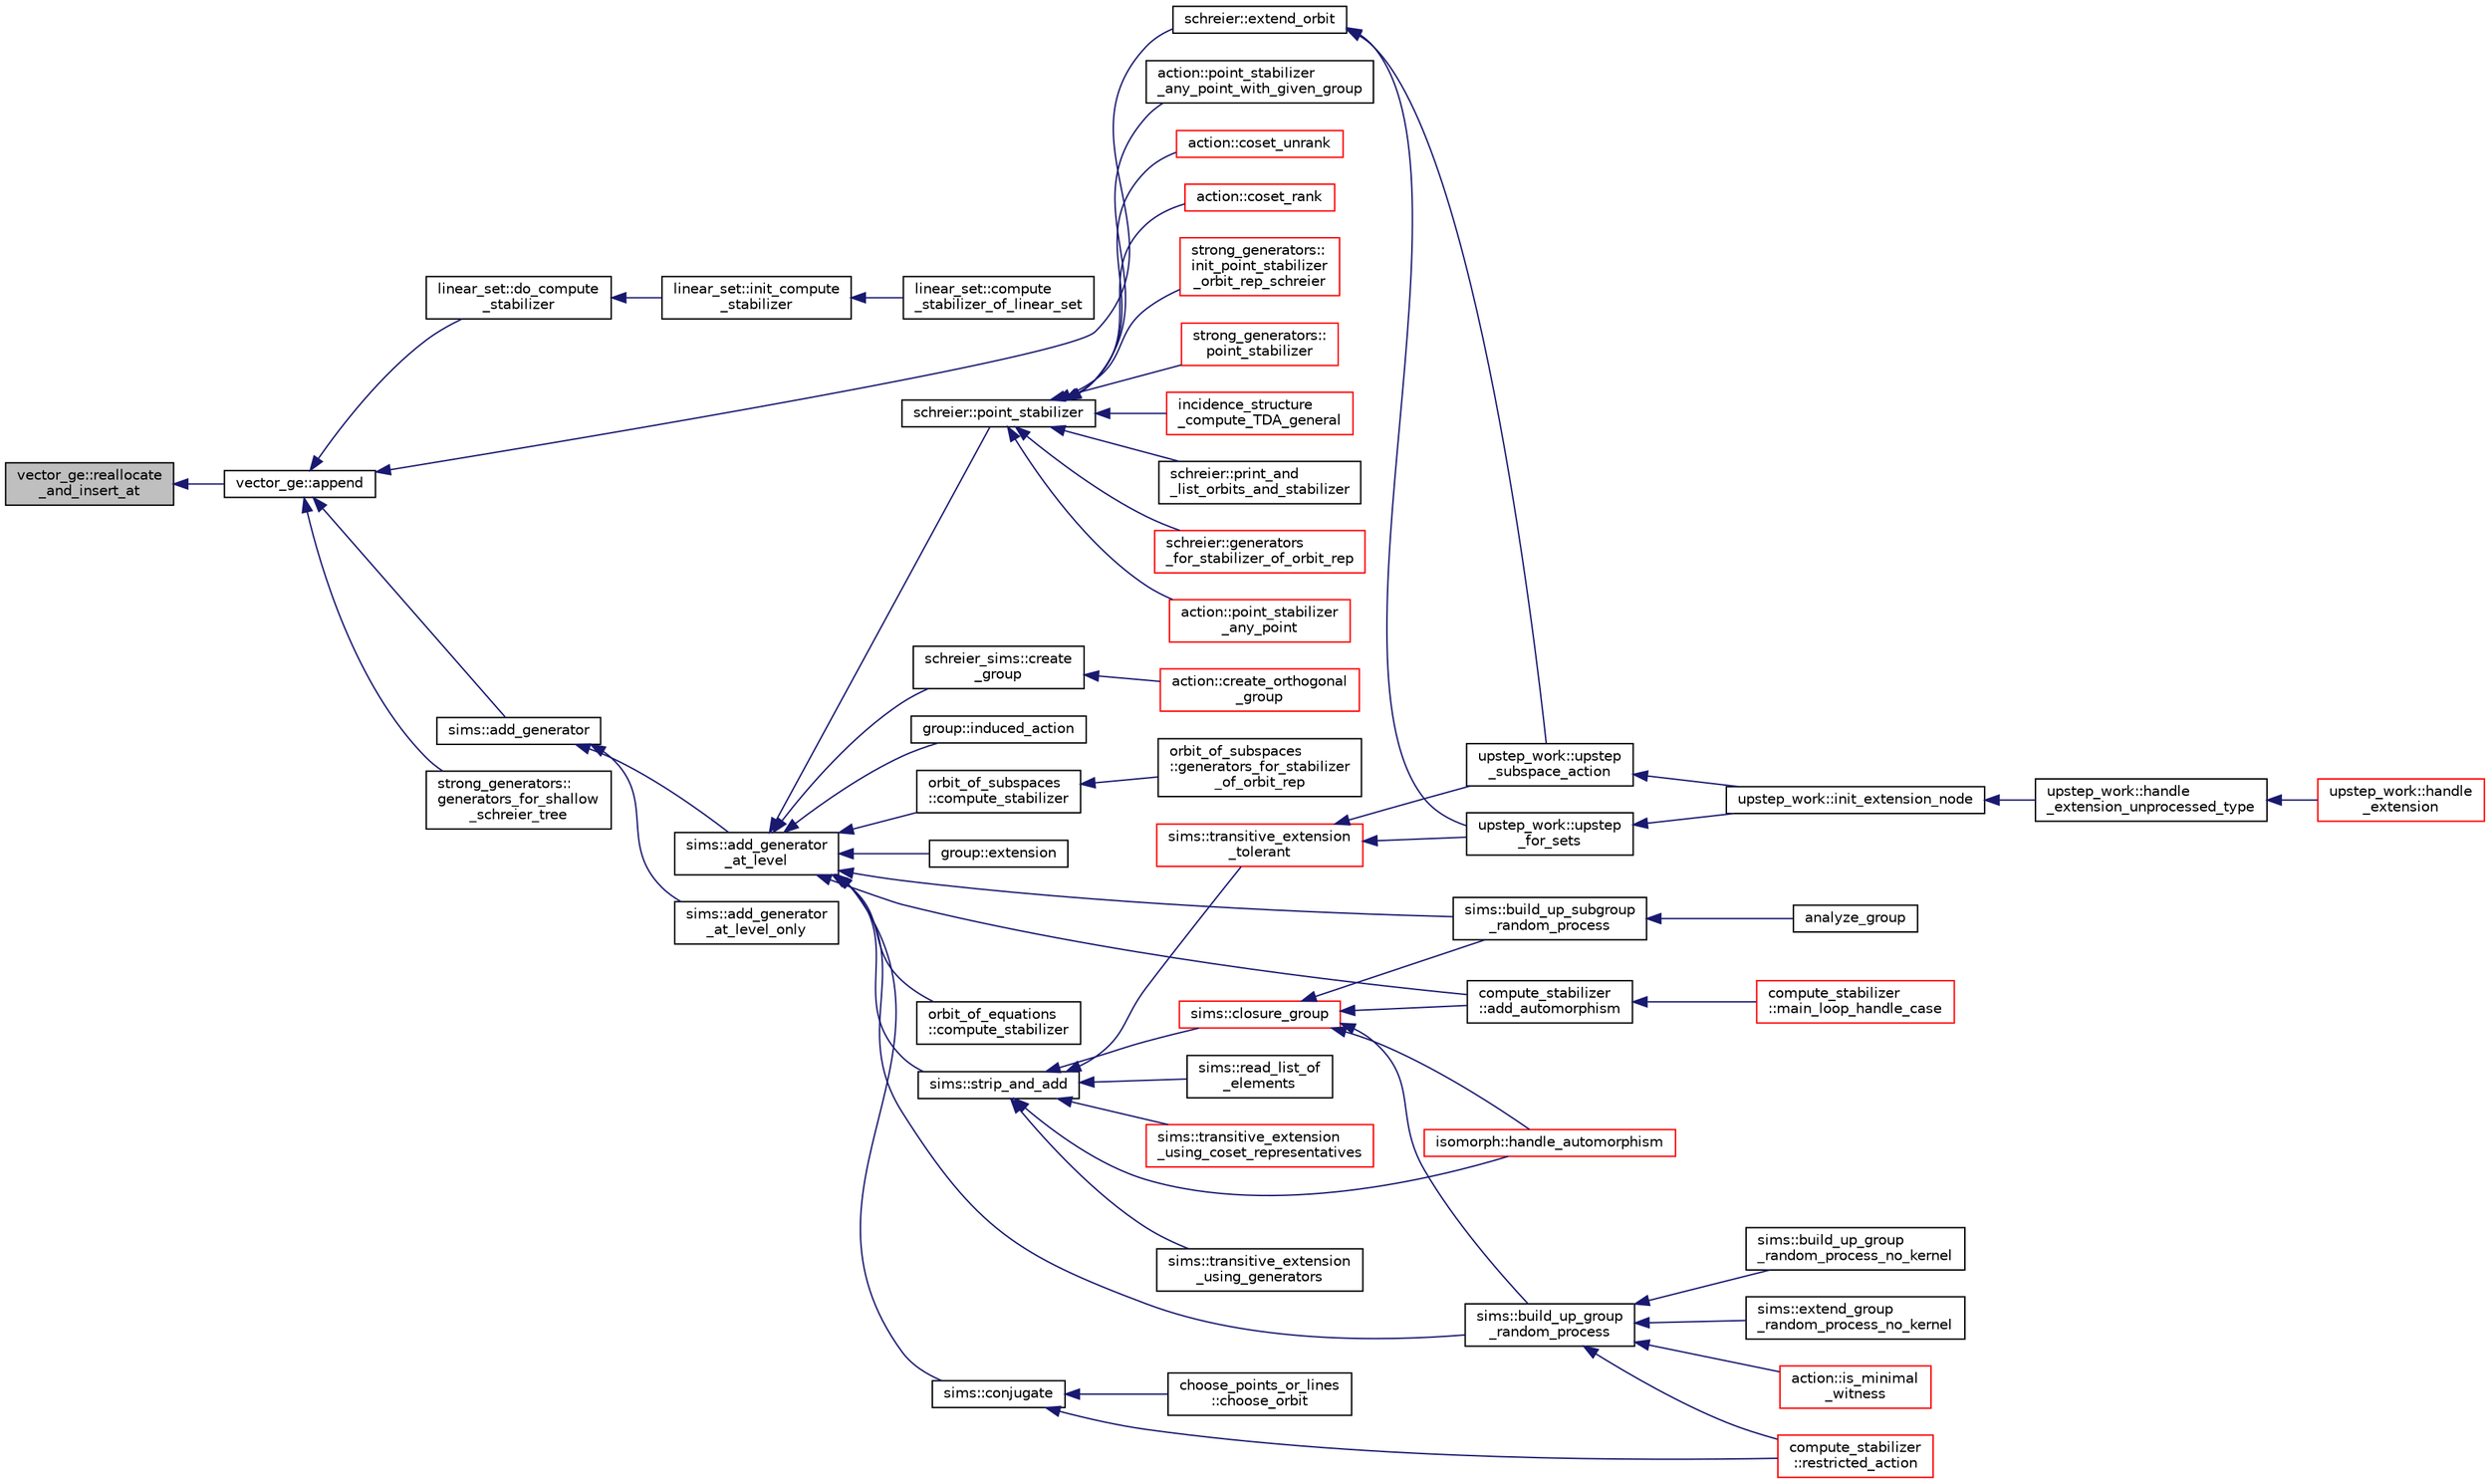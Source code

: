 digraph "vector_ge::reallocate_and_insert_at"
{
  edge [fontname="Helvetica",fontsize="10",labelfontname="Helvetica",labelfontsize="10"];
  node [fontname="Helvetica",fontsize="10",shape=record];
  rankdir="LR";
  Node3718 [label="vector_ge::reallocate\l_and_insert_at",height=0.2,width=0.4,color="black", fillcolor="grey75", style="filled", fontcolor="black"];
  Node3718 -> Node3719 [dir="back",color="midnightblue",fontsize="10",style="solid",fontname="Helvetica"];
  Node3719 [label="vector_ge::append",height=0.2,width=0.4,color="black", fillcolor="white", style="filled",URL="$d4/d6e/classvector__ge.html#a6e24ff78ee23cd3e94b266038f059e83"];
  Node3719 -> Node3720 [dir="back",color="midnightblue",fontsize="10",style="solid",fontname="Helvetica"];
  Node3720 [label="linear_set::do_compute\l_stabilizer",height=0.2,width=0.4,color="black", fillcolor="white", style="filled",URL="$dd/d86/classlinear__set.html#ae8f58ded28fb5370f4459cca42b7463b"];
  Node3720 -> Node3721 [dir="back",color="midnightblue",fontsize="10",style="solid",fontname="Helvetica"];
  Node3721 [label="linear_set::init_compute\l_stabilizer",height=0.2,width=0.4,color="black", fillcolor="white", style="filled",URL="$dd/d86/classlinear__set.html#a0cc3eaec1896fdc977b62e94623b055b"];
  Node3721 -> Node3722 [dir="back",color="midnightblue",fontsize="10",style="solid",fontname="Helvetica"];
  Node3722 [label="linear_set::compute\l_stabilizer_of_linear_set",height=0.2,width=0.4,color="black", fillcolor="white", style="filled",URL="$dd/d86/classlinear__set.html#a098a133edfbaae0fd347a69c50bdbee2"];
  Node3719 -> Node3723 [dir="back",color="midnightblue",fontsize="10",style="solid",fontname="Helvetica"];
  Node3723 [label="schreier::extend_orbit",height=0.2,width=0.4,color="black", fillcolor="white", style="filled",URL="$d3/dd6/classschreier.html#aa466ebd594d89c13454cd4be50bb3a8f"];
  Node3723 -> Node3724 [dir="back",color="midnightblue",fontsize="10",style="solid",fontname="Helvetica"];
  Node3724 [label="upstep_work::upstep\l_for_sets",height=0.2,width=0.4,color="black", fillcolor="white", style="filled",URL="$d2/dd6/classupstep__work.html#acbfe3d5e23c38c3dc8f5908e0bc5bf1b"];
  Node3724 -> Node3725 [dir="back",color="midnightblue",fontsize="10",style="solid",fontname="Helvetica"];
  Node3725 [label="upstep_work::init_extension_node",height=0.2,width=0.4,color="black", fillcolor="white", style="filled",URL="$d2/dd6/classupstep__work.html#ad74931a4c6dc97102d405a755433297d"];
  Node3725 -> Node3726 [dir="back",color="midnightblue",fontsize="10",style="solid",fontname="Helvetica"];
  Node3726 [label="upstep_work::handle\l_extension_unprocessed_type",height=0.2,width=0.4,color="black", fillcolor="white", style="filled",URL="$d2/dd6/classupstep__work.html#a4687dfab87eb7d0646cb79008dd3d32d"];
  Node3726 -> Node3727 [dir="back",color="midnightblue",fontsize="10",style="solid",fontname="Helvetica"];
  Node3727 [label="upstep_work::handle\l_extension",height=0.2,width=0.4,color="red", fillcolor="white", style="filled",URL="$d2/dd6/classupstep__work.html#ad8ba22a74e9884f92e11340b24e6a6d6"];
  Node3723 -> Node3795 [dir="back",color="midnightblue",fontsize="10",style="solid",fontname="Helvetica"];
  Node3795 [label="upstep_work::upstep\l_subspace_action",height=0.2,width=0.4,color="black", fillcolor="white", style="filled",URL="$d2/dd6/classupstep__work.html#afd45c862c93f460a2e523f074d024529"];
  Node3795 -> Node3725 [dir="back",color="midnightblue",fontsize="10",style="solid",fontname="Helvetica"];
  Node3719 -> Node3796 [dir="back",color="midnightblue",fontsize="10",style="solid",fontname="Helvetica"];
  Node3796 [label="sims::add_generator",height=0.2,width=0.4,color="black", fillcolor="white", style="filled",URL="$d9/df3/classsims.html#add28c3fa3ed9825c7ccb4b1fb7ac22d4"];
  Node3796 -> Node3797 [dir="back",color="midnightblue",fontsize="10",style="solid",fontname="Helvetica"];
  Node3797 [label="sims::add_generator\l_at_level",height=0.2,width=0.4,color="black", fillcolor="white", style="filled",URL="$d9/df3/classsims.html#ac9f0f17058381524d70645e9d6893e4d"];
  Node3797 -> Node3798 [dir="back",color="midnightblue",fontsize="10",style="solid",fontname="Helvetica"];
  Node3798 [label="schreier::point_stabilizer",height=0.2,width=0.4,color="black", fillcolor="white", style="filled",URL="$d3/dd6/classschreier.html#a976a31dfe3238284d96fc200532c7077"];
  Node3798 -> Node3799 [dir="back",color="midnightblue",fontsize="10",style="solid",fontname="Helvetica"];
  Node3799 [label="incidence_structure\l_compute_TDA_general",height=0.2,width=0.4,color="red", fillcolor="white", style="filled",URL="$df/d74/tl__geometry_8h.html#a21ab759f6e646f3fe703c17f39361448"];
  Node3798 -> Node3804 [dir="back",color="midnightblue",fontsize="10",style="solid",fontname="Helvetica"];
  Node3804 [label="schreier::print_and\l_list_orbits_and_stabilizer",height=0.2,width=0.4,color="black", fillcolor="white", style="filled",URL="$d3/dd6/classschreier.html#ad6b4fa4094b8c359f67b73fa73d7a159"];
  Node3798 -> Node3805 [dir="back",color="midnightblue",fontsize="10",style="solid",fontname="Helvetica"];
  Node3805 [label="schreier::generators\l_for_stabilizer_of_orbit_rep",height=0.2,width=0.4,color="red", fillcolor="white", style="filled",URL="$d3/dd6/classschreier.html#afd6fcc50900894e183d838f09e840da6"];
  Node3798 -> Node3813 [dir="back",color="midnightblue",fontsize="10",style="solid",fontname="Helvetica"];
  Node3813 [label="action::point_stabilizer\l_any_point",height=0.2,width=0.4,color="red", fillcolor="white", style="filled",URL="$d2/d86/classaction.html#a32ab18e3be9f4412d340ee94de405c13"];
  Node3798 -> Node3815 [dir="back",color="midnightblue",fontsize="10",style="solid",fontname="Helvetica"];
  Node3815 [label="action::point_stabilizer\l_any_point_with_given_group",height=0.2,width=0.4,color="black", fillcolor="white", style="filled",URL="$d2/d86/classaction.html#a4892e0399ba1be9d5f0aae001f18d663"];
  Node3798 -> Node3816 [dir="back",color="midnightblue",fontsize="10",style="solid",fontname="Helvetica"];
  Node3816 [label="action::coset_unrank",height=0.2,width=0.4,color="red", fillcolor="white", style="filled",URL="$d2/d86/classaction.html#aeabf488f671d4e77a8a892eb58d82b34"];
  Node3798 -> Node3837 [dir="back",color="midnightblue",fontsize="10",style="solid",fontname="Helvetica"];
  Node3837 [label="action::coset_rank",height=0.2,width=0.4,color="red", fillcolor="white", style="filled",URL="$d2/d86/classaction.html#a5757c5b9562366be88526cc943c015e0"];
  Node3798 -> Node3841 [dir="back",color="midnightblue",fontsize="10",style="solid",fontname="Helvetica"];
  Node3841 [label="strong_generators::\linit_point_stabilizer\l_orbit_rep_schreier",height=0.2,width=0.4,color="red", fillcolor="white", style="filled",URL="$dc/d09/classstrong__generators.html#abca7016c4618063c8c65a62c4ca889b9"];
  Node3798 -> Node3843 [dir="back",color="midnightblue",fontsize="10",style="solid",fontname="Helvetica"];
  Node3843 [label="strong_generators::\lpoint_stabilizer",height=0.2,width=0.4,color="red", fillcolor="white", style="filled",URL="$dc/d09/classstrong__generators.html#ad7ce398640e75836a6a4dde4e305e9e0"];
  Node3797 -> Node3850 [dir="back",color="midnightblue",fontsize="10",style="solid",fontname="Helvetica"];
  Node3850 [label="group::induced_action",height=0.2,width=0.4,color="black", fillcolor="white", style="filled",URL="$d1/db7/classgroup.html#af6664c64704eb397874f42ed1ac7fed1"];
  Node3797 -> Node3851 [dir="back",color="midnightblue",fontsize="10",style="solid",fontname="Helvetica"];
  Node3851 [label="group::extension",height=0.2,width=0.4,color="black", fillcolor="white", style="filled",URL="$d1/db7/classgroup.html#a798cd01cad4d5616b67fa456b8b04008"];
  Node3797 -> Node3852 [dir="back",color="midnightblue",fontsize="10",style="solid",fontname="Helvetica"];
  Node3852 [label="schreier_sims::create\l_group",height=0.2,width=0.4,color="black", fillcolor="white", style="filled",URL="$d0/da8/classschreier__sims.html#a1423aec8f5f7f69d0518cd4e69e29b07"];
  Node3852 -> Node3853 [dir="back",color="midnightblue",fontsize="10",style="solid",fontname="Helvetica"];
  Node3853 [label="action::create_orthogonal\l_group",height=0.2,width=0.4,color="red", fillcolor="white", style="filled",URL="$d2/d86/classaction.html#a9ec9857e52b35c91c52964a1c5701128"];
  Node3797 -> Node3862 [dir="back",color="midnightblue",fontsize="10",style="solid",fontname="Helvetica"];
  Node3862 [label="sims::strip_and_add",height=0.2,width=0.4,color="black", fillcolor="white", style="filled",URL="$d9/df3/classsims.html#a9b8596883351af7ca772a7b0866a4027"];
  Node3862 -> Node3863 [dir="back",color="midnightblue",fontsize="10",style="solid",fontname="Helvetica"];
  Node3863 [label="sims::transitive_extension\l_tolerant",height=0.2,width=0.4,color="red", fillcolor="white", style="filled",URL="$d9/df3/classsims.html#a826450b2a9f6edb57f02dd84cb43dd28"];
  Node3863 -> Node3724 [dir="back",color="midnightblue",fontsize="10",style="solid",fontname="Helvetica"];
  Node3863 -> Node3795 [dir="back",color="midnightblue",fontsize="10",style="solid",fontname="Helvetica"];
  Node3862 -> Node3865 [dir="back",color="midnightblue",fontsize="10",style="solid",fontname="Helvetica"];
  Node3865 [label="sims::transitive_extension\l_using_coset_representatives",height=0.2,width=0.4,color="red", fillcolor="white", style="filled",URL="$d9/df3/classsims.html#a16b0c199eba22eaf54b3900896725c44"];
  Node3862 -> Node3867 [dir="back",color="midnightblue",fontsize="10",style="solid",fontname="Helvetica"];
  Node3867 [label="sims::transitive_extension\l_using_generators",height=0.2,width=0.4,color="black", fillcolor="white", style="filled",URL="$d9/df3/classsims.html#abe87d351a703b4966c4a7dc23b7bcdc3"];
  Node3862 -> Node3868 [dir="back",color="midnightblue",fontsize="10",style="solid",fontname="Helvetica"];
  Node3868 [label="sims::closure_group",height=0.2,width=0.4,color="red", fillcolor="white", style="filled",URL="$d9/df3/classsims.html#a7ecab5d843b1960ba9386e1b5dd41b95"];
  Node3868 -> Node3870 [dir="back",color="midnightblue",fontsize="10",style="solid",fontname="Helvetica"];
  Node3870 [label="sims::build_up_group\l_random_process",height=0.2,width=0.4,color="black", fillcolor="white", style="filled",URL="$d9/df3/classsims.html#afde54d656304b5a92459615f2690ea64"];
  Node3870 -> Node3871 [dir="back",color="midnightblue",fontsize="10",style="solid",fontname="Helvetica"];
  Node3871 [label="action::is_minimal\l_witness",height=0.2,width=0.4,color="red", fillcolor="white", style="filled",URL="$d2/d86/classaction.html#aabf5ea4227f124eac2badc5d5225e220"];
  Node3870 -> Node3884 [dir="back",color="midnightblue",fontsize="10",style="solid",fontname="Helvetica"];
  Node3884 [label="sims::build_up_group\l_random_process_no_kernel",height=0.2,width=0.4,color="black", fillcolor="white", style="filled",URL="$d9/df3/classsims.html#a33747471a3e1ebdee59aff4edde62669"];
  Node3870 -> Node3885 [dir="back",color="midnightblue",fontsize="10",style="solid",fontname="Helvetica"];
  Node3885 [label="sims::extend_group\l_random_process_no_kernel",height=0.2,width=0.4,color="black", fillcolor="white", style="filled",URL="$d9/df3/classsims.html#a20958fd83e43b33c009e873b9df2fa11"];
  Node3870 -> Node3878 [dir="back",color="midnightblue",fontsize="10",style="solid",fontname="Helvetica"];
  Node3878 [label="compute_stabilizer\l::restricted_action",height=0.2,width=0.4,color="red", fillcolor="white", style="filled",URL="$d8/d30/classcompute__stabilizer.html#a895df470da0ac14f812c3c4b6f2280b9"];
  Node3868 -> Node3886 [dir="back",color="midnightblue",fontsize="10",style="solid",fontname="Helvetica"];
  Node3886 [label="sims::build_up_subgroup\l_random_process",height=0.2,width=0.4,color="black", fillcolor="white", style="filled",URL="$d9/df3/classsims.html#abd2e45239922c514c61c6ac523b72af0"];
  Node3886 -> Node3887 [dir="back",color="midnightblue",fontsize="10",style="solid",fontname="Helvetica"];
  Node3887 [label="analyze_group",height=0.2,width=0.4,color="black", fillcolor="white", style="filled",URL="$d0/d76/tl__algebra__and__number__theory_8h.html#acc445ef9d19e7fe78fbe1a057328958e"];
  Node3868 -> Node3888 [dir="back",color="midnightblue",fontsize="10",style="solid",fontname="Helvetica"];
  Node3888 [label="compute_stabilizer\l::add_automorphism",height=0.2,width=0.4,color="black", fillcolor="white", style="filled",URL="$d8/d30/classcompute__stabilizer.html#a502a7a928fa84be6c9ae36d5dac36b54"];
  Node3888 -> Node3882 [dir="back",color="midnightblue",fontsize="10",style="solid",fontname="Helvetica"];
  Node3882 [label="compute_stabilizer\l::main_loop_handle_case",height=0.2,width=0.4,color="red", fillcolor="white", style="filled",URL="$d8/d30/classcompute__stabilizer.html#a040fb5c6ad50133c5a16a35ed5b2ecc4"];
  Node3868 -> Node3889 [dir="back",color="midnightblue",fontsize="10",style="solid",fontname="Helvetica"];
  Node3889 [label="isomorph::handle_automorphism",height=0.2,width=0.4,color="red", fillcolor="white", style="filled",URL="$d3/d5f/classisomorph.html#a95e0ae39f992234f7cbeb6f1d57d82df"];
  Node3862 -> Node3895 [dir="back",color="midnightblue",fontsize="10",style="solid",fontname="Helvetica"];
  Node3895 [label="sims::read_list_of\l_elements",height=0.2,width=0.4,color="black", fillcolor="white", style="filled",URL="$d9/df3/classsims.html#ab7bb352911a48cf5c83b943be651f747"];
  Node3862 -> Node3889 [dir="back",color="midnightblue",fontsize="10",style="solid",fontname="Helvetica"];
  Node3797 -> Node3896 [dir="back",color="midnightblue",fontsize="10",style="solid",fontname="Helvetica"];
  Node3896 [label="sims::conjugate",height=0.2,width=0.4,color="black", fillcolor="white", style="filled",URL="$d9/df3/classsims.html#ae5fdcadcb51929b4f5c02347384d8b8d"];
  Node3896 -> Node3878 [dir="back",color="midnightblue",fontsize="10",style="solid",fontname="Helvetica"];
  Node3896 -> Node3897 [dir="back",color="midnightblue",fontsize="10",style="solid",fontname="Helvetica"];
  Node3897 [label="choose_points_or_lines\l::choose_orbit",height=0.2,width=0.4,color="black", fillcolor="white", style="filled",URL="$d6/d75/classchoose__points__or__lines.html#a17def7dc2b9407b483d887fb24fab74d"];
  Node3797 -> Node3870 [dir="back",color="midnightblue",fontsize="10",style="solid",fontname="Helvetica"];
  Node3797 -> Node3886 [dir="back",color="midnightblue",fontsize="10",style="solid",fontname="Helvetica"];
  Node3797 -> Node3888 [dir="back",color="midnightblue",fontsize="10",style="solid",fontname="Helvetica"];
  Node3797 -> Node3898 [dir="back",color="midnightblue",fontsize="10",style="solid",fontname="Helvetica"];
  Node3898 [label="orbit_of_equations\l::compute_stabilizer",height=0.2,width=0.4,color="black", fillcolor="white", style="filled",URL="$dd/d23/classorbit__of__equations.html#ae91b1fc7aaed29d4cd3ece65d39eb300"];
  Node3797 -> Node3899 [dir="back",color="midnightblue",fontsize="10",style="solid",fontname="Helvetica"];
  Node3899 [label="orbit_of_subspaces\l::compute_stabilizer",height=0.2,width=0.4,color="black", fillcolor="white", style="filled",URL="$d5/d64/classorbit__of__subspaces.html#a417479ac6c67e0a70ccd873212f504a9"];
  Node3899 -> Node3900 [dir="back",color="midnightblue",fontsize="10",style="solid",fontname="Helvetica"];
  Node3900 [label="orbit_of_subspaces\l::generators_for_stabilizer\l_of_orbit_rep",height=0.2,width=0.4,color="black", fillcolor="white", style="filled",URL="$d5/d64/classorbit__of__subspaces.html#a79caaec8e5a402678982e3eb29ca7053"];
  Node3796 -> Node3901 [dir="back",color="midnightblue",fontsize="10",style="solid",fontname="Helvetica"];
  Node3901 [label="sims::add_generator\l_at_level_only",height=0.2,width=0.4,color="black", fillcolor="white", style="filled",URL="$d9/df3/classsims.html#aed07e3f4041b31d62479ed90c4cc88c8"];
  Node3719 -> Node3902 [dir="back",color="midnightblue",fontsize="10",style="solid",fontname="Helvetica"];
  Node3902 [label="strong_generators::\lgenerators_for_shallow\l_schreier_tree",height=0.2,width=0.4,color="black", fillcolor="white", style="filled",URL="$dc/d09/classstrong__generators.html#a5d093b23261ef710325614ad5c497dbc"];
}
